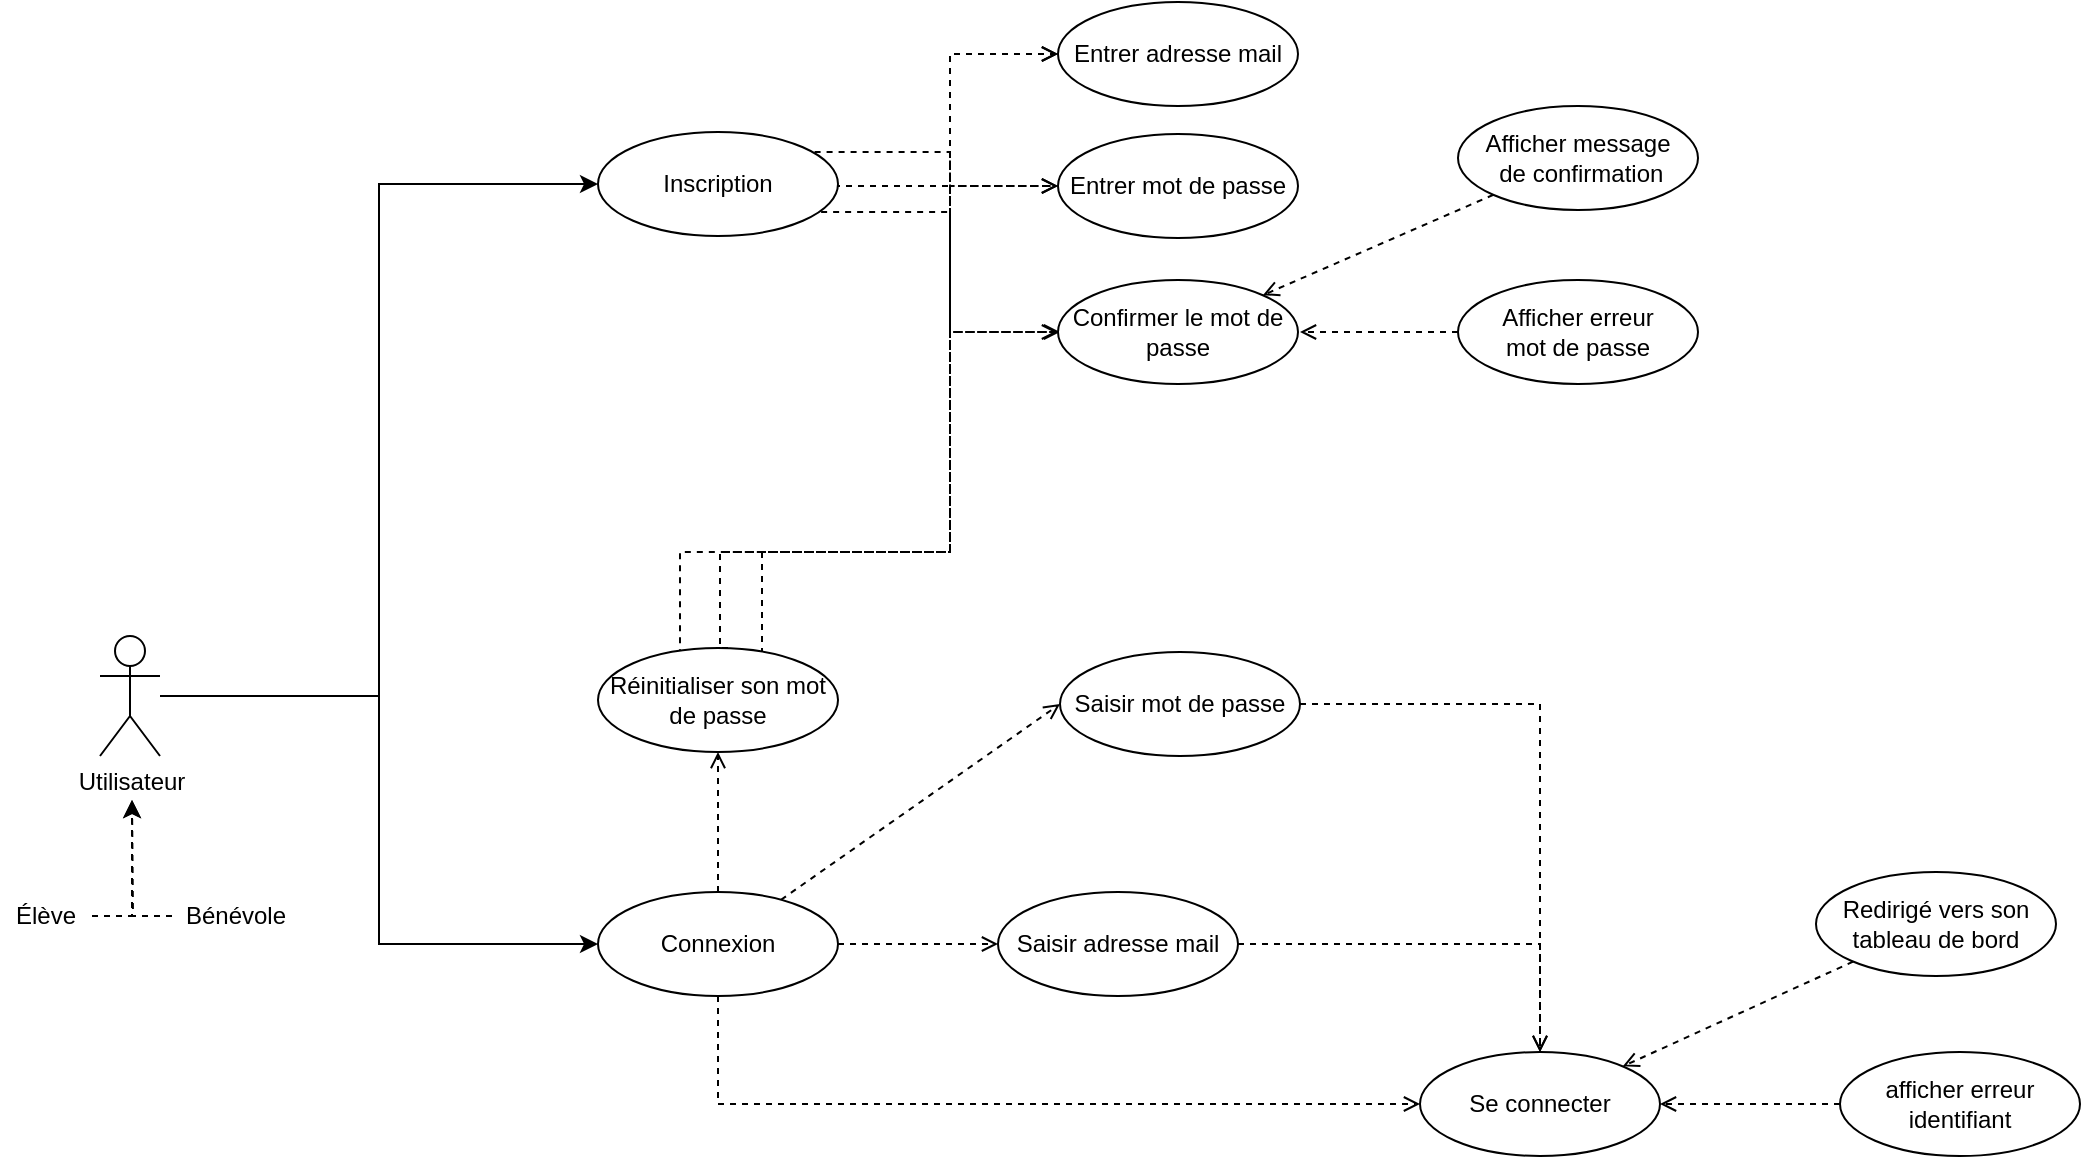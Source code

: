 <mxfile version="20.8.23" type="github">
  <diagram name="Page-1" id="QDjx12gvEAr_1nLiNZum">
    <mxGraphModel dx="1366" dy="1925" grid="1" gridSize="10" guides="1" tooltips="1" connect="1" arrows="1" fold="1" page="1" pageScale="1" pageWidth="827" pageHeight="1169" math="0" shadow="0">
      <root>
        <mxCell id="0" />
        <mxCell id="1" parent="0" />
        <mxCell id="qoufkau0ReUvYFZ-mYJb-22" value="" style="edgeStyle=orthogonalEdgeStyle;rounded=0;orthogonalLoop=1;jettySize=auto;html=1;dashed=1;" parent="1" source="qoufkau0ReUvYFZ-mYJb-14" edge="1">
          <mxGeometry relative="1" as="geometry">
            <mxPoint x="76" y="453" as="sourcePoint" />
            <mxPoint x="96" y="394" as="targetPoint" />
          </mxGeometry>
        </mxCell>
        <mxCell id="qoufkau0ReUvYFZ-mYJb-14" value="Élève" style="text;html=1;strokeColor=none;fillColor=none;align=center;verticalAlign=middle;whiteSpace=wrap;rounded=0;" parent="1" vertex="1">
          <mxGeometry x="30" y="437" width="46" height="30" as="geometry" />
        </mxCell>
        <mxCell id="qoufkau0ReUvYFZ-mYJb-21" value="" style="edgeStyle=orthogonalEdgeStyle;rounded=0;orthogonalLoop=1;jettySize=auto;html=1;dashed=1;exitX=0;exitY=0.5;exitDx=0;exitDy=0;" parent="1" source="qoufkau0ReUvYFZ-mYJb-15" edge="1">
          <mxGeometry relative="1" as="geometry">
            <mxPoint x="116" y="459" as="sourcePoint" />
            <mxPoint x="96" y="394" as="targetPoint" />
          </mxGeometry>
        </mxCell>
        <mxCell id="qoufkau0ReUvYFZ-mYJb-15" value="Bénévole" style="text;html=1;strokeColor=none;fillColor=none;align=center;verticalAlign=middle;whiteSpace=wrap;rounded=0;" parent="1" vertex="1">
          <mxGeometry x="116" y="437" width="64" height="30" as="geometry" />
        </mxCell>
        <mxCell id="DDmF5A7Nu_7fD2NKJbPf-5" style="edgeStyle=orthogonalEdgeStyle;rounded=0;orthogonalLoop=1;jettySize=auto;html=1;entryX=0;entryY=0.5;entryDx=0;entryDy=0;" edge="1" parent="1" source="qoufkau0ReUvYFZ-mYJb-1" target="DDmF5A7Nu_7fD2NKJbPf-2">
          <mxGeometry relative="1" as="geometry" />
        </mxCell>
        <mxCell id="DDmF5A7Nu_7fD2NKJbPf-6" style="edgeStyle=orthogonalEdgeStyle;rounded=0;orthogonalLoop=1;jettySize=auto;html=1;entryX=0;entryY=0.5;entryDx=0;entryDy=0;" edge="1" parent="1" source="qoufkau0ReUvYFZ-mYJb-1" target="DDmF5A7Nu_7fD2NKJbPf-3">
          <mxGeometry relative="1" as="geometry" />
        </mxCell>
        <mxCell id="qoufkau0ReUvYFZ-mYJb-1" value="Actor" style="shape=umlActor;verticalLabelPosition=bottom;verticalAlign=top;outlineConnect=0;labelPosition=center;align=center;html=1;shadow=0;overflow=visible;noLabel=1;" parent="1" vertex="1">
          <mxGeometry x="80" y="312" width="30" height="60" as="geometry" />
        </mxCell>
        <mxCell id="DDmF5A7Nu_7fD2NKJbPf-1" value="Utilisateur" style="text;html=1;strokeColor=none;fillColor=none;align=center;verticalAlign=middle;whiteSpace=wrap;rounded=0;" vertex="1" parent="1">
          <mxGeometry x="66" y="370" width="60" height="30" as="geometry" />
        </mxCell>
        <mxCell id="DDmF5A7Nu_7fD2NKJbPf-26" value="" style="edgeStyle=none;rounded=0;orthogonalLoop=1;jettySize=auto;html=1;dashed=1;strokeColor=default;fontColor=#000000;endArrow=open;endFill=0;exitX=0.5;exitY=0;exitDx=0;exitDy=0;" edge="1" parent="1" source="DDmF5A7Nu_7fD2NKJbPf-2" target="DDmF5A7Nu_7fD2NKJbPf-25">
          <mxGeometry relative="1" as="geometry" />
        </mxCell>
        <mxCell id="DDmF5A7Nu_7fD2NKJbPf-29" style="edgeStyle=orthogonalEdgeStyle;rounded=0;orthogonalLoop=1;jettySize=auto;html=1;entryX=0;entryY=0.5;entryDx=0;entryDy=0;dashed=1;strokeColor=default;fontColor=#000000;endArrow=open;endFill=0;exitX=0.5;exitY=1;exitDx=0;exitDy=0;" edge="1" parent="1" source="DDmF5A7Nu_7fD2NKJbPf-2" target="DDmF5A7Nu_7fD2NKJbPf-14">
          <mxGeometry relative="1" as="geometry" />
        </mxCell>
        <mxCell id="DDmF5A7Nu_7fD2NKJbPf-30" style="edgeStyle=none;rounded=0;orthogonalLoop=1;jettySize=auto;html=1;dashed=1;strokeColor=default;fontColor=#000000;endArrow=open;endFill=0;" edge="1" parent="1" source="DDmF5A7Nu_7fD2NKJbPf-2" target="DDmF5A7Nu_7fD2NKJbPf-8">
          <mxGeometry relative="1" as="geometry" />
        </mxCell>
        <mxCell id="DDmF5A7Nu_7fD2NKJbPf-31" style="edgeStyle=none;rounded=0;orthogonalLoop=1;jettySize=auto;html=1;entryX=0;entryY=0.5;entryDx=0;entryDy=0;dashed=1;strokeColor=default;fontColor=#000000;endArrow=open;endFill=0;" edge="1" parent="1" source="DDmF5A7Nu_7fD2NKJbPf-2" target="DDmF5A7Nu_7fD2NKJbPf-12">
          <mxGeometry relative="1" as="geometry" />
        </mxCell>
        <mxCell id="DDmF5A7Nu_7fD2NKJbPf-2" value="Connexion" style="ellipse;whiteSpace=wrap;html=1;" vertex="1" parent="1">
          <mxGeometry x="329" y="440" width="120" height="52" as="geometry" />
        </mxCell>
        <mxCell id="DDmF5A7Nu_7fD2NKJbPf-35" value="" style="edgeStyle=orthogonalEdgeStyle;rounded=0;orthogonalLoop=1;jettySize=auto;html=1;dashed=1;strokeColor=default;fontColor=#000000;endArrow=open;endFill=0;entryX=0;entryY=0.5;entryDx=0;entryDy=0;exitX=1;exitY=0.5;exitDx=0;exitDy=0;" edge="1" parent="1" target="DDmF5A7Nu_7fD2NKJbPf-44">
          <mxGeometry relative="1" as="geometry">
            <mxPoint x="448.0" y="86.0" as="sourcePoint" />
            <mxPoint x="565.0" y="21.0" as="targetPoint" />
            <Array as="points">
              <mxPoint x="448" y="87" />
              <mxPoint x="505" y="87" />
              <mxPoint x="505" y="21" />
            </Array>
          </mxGeometry>
        </mxCell>
        <mxCell id="DDmF5A7Nu_7fD2NKJbPf-46" style="edgeStyle=orthogonalEdgeStyle;rounded=0;orthogonalLoop=1;jettySize=auto;html=1;dashed=1;strokeColor=default;fontColor=#000000;endArrow=open;endFill=0;entryX=0;entryY=0.5;entryDx=0;entryDy=0;" edge="1" parent="1" target="DDmF5A7Nu_7fD2NKJbPf-45">
          <mxGeometry relative="1" as="geometry">
            <mxPoint x="437.294" y="70" as="sourcePoint" />
            <mxPoint x="558" y="87" as="targetPoint" />
            <Array as="points">
              <mxPoint x="505" y="70" />
              <mxPoint x="505" y="87" />
            </Array>
          </mxGeometry>
        </mxCell>
        <mxCell id="DDmF5A7Nu_7fD2NKJbPf-47" style="edgeStyle=orthogonalEdgeStyle;rounded=0;orthogonalLoop=1;jettySize=auto;html=1;entryX=0;entryY=0.5;entryDx=0;entryDy=0;dashed=1;strokeColor=default;fontColor=#000000;endArrow=open;endFill=0;" edge="1" parent="1">
          <mxGeometry relative="1" as="geometry">
            <mxPoint x="440.559" y="100" as="sourcePoint" />
            <mxPoint x="560.0" y="160" as="targetPoint" />
            <Array as="points">
              <mxPoint x="505" y="100" />
              <mxPoint x="505" y="160" />
            </Array>
          </mxGeometry>
        </mxCell>
        <mxCell id="DDmF5A7Nu_7fD2NKJbPf-3" value="Inscription" style="ellipse;whiteSpace=wrap;html=1;" vertex="1" parent="1">
          <mxGeometry x="329" y="60" width="120" height="52" as="geometry" />
        </mxCell>
        <mxCell id="DDmF5A7Nu_7fD2NKJbPf-32" style="edgeStyle=orthogonalEdgeStyle;rounded=0;orthogonalLoop=1;jettySize=auto;html=1;entryX=0.5;entryY=0;entryDx=0;entryDy=0;dashed=1;strokeColor=default;fontColor=#000000;endArrow=open;endFill=0;" edge="1" parent="1" source="DDmF5A7Nu_7fD2NKJbPf-8" target="DDmF5A7Nu_7fD2NKJbPf-14">
          <mxGeometry relative="1" as="geometry" />
        </mxCell>
        <mxCell id="DDmF5A7Nu_7fD2NKJbPf-8" value="Saisir adresse mail" style="ellipse;whiteSpace=wrap;html=1;" vertex="1" parent="1">
          <mxGeometry x="529" y="440" width="120" height="52" as="geometry" />
        </mxCell>
        <mxCell id="DDmF5A7Nu_7fD2NKJbPf-43" style="edgeStyle=orthogonalEdgeStyle;rounded=0;orthogonalLoop=1;jettySize=auto;html=1;entryX=0.5;entryY=0;entryDx=0;entryDy=0;dashed=1;strokeColor=default;fontColor=#000000;endArrow=open;endFill=0;" edge="1" parent="1" source="DDmF5A7Nu_7fD2NKJbPf-12" target="DDmF5A7Nu_7fD2NKJbPf-14">
          <mxGeometry relative="1" as="geometry" />
        </mxCell>
        <mxCell id="DDmF5A7Nu_7fD2NKJbPf-12" value="Saisir mot de passe" style="ellipse;whiteSpace=wrap;html=1;" vertex="1" parent="1">
          <mxGeometry x="560" y="320" width="120" height="52" as="geometry" />
        </mxCell>
        <mxCell id="DDmF5A7Nu_7fD2NKJbPf-14" value="Se connecter" style="ellipse;whiteSpace=wrap;html=1;" vertex="1" parent="1">
          <mxGeometry x="740" y="520" width="120" height="52" as="geometry" />
        </mxCell>
        <mxCell id="DDmF5A7Nu_7fD2NKJbPf-24" value="" style="edgeStyle=none;rounded=0;orthogonalLoop=1;jettySize=auto;html=1;dashed=1;strokeColor=default;fontColor=#000000;endArrow=open;endFill=0;entryX=1;entryY=0.5;entryDx=0;entryDy=0;" edge="1" parent="1" source="DDmF5A7Nu_7fD2NKJbPf-22" target="DDmF5A7Nu_7fD2NKJbPf-14">
          <mxGeometry relative="1" as="geometry">
            <mxPoint x="881" y="376" as="targetPoint" />
          </mxGeometry>
        </mxCell>
        <mxCell id="DDmF5A7Nu_7fD2NKJbPf-22" value="afficher erreur identifiant" style="ellipse;whiteSpace=wrap;html=1;" vertex="1" parent="1">
          <mxGeometry x="950" y="520" width="120" height="52" as="geometry" />
        </mxCell>
        <mxCell id="DDmF5A7Nu_7fD2NKJbPf-48" style="edgeStyle=orthogonalEdgeStyle;rounded=0;orthogonalLoop=1;jettySize=auto;html=1;entryX=0;entryY=0.5;entryDx=0;entryDy=0;dashed=1;strokeColor=default;fontColor=#000000;endArrow=open;endFill=0;exitX=0.5;exitY=0;exitDx=0;exitDy=0;" edge="1" parent="1">
          <mxGeometry relative="1" as="geometry">
            <mxPoint x="394" y="318" as="sourcePoint" />
            <mxPoint x="559.0" y="87" as="targetPoint" />
            <Array as="points">
              <mxPoint x="390" y="318" />
              <mxPoint x="390" y="270" />
              <mxPoint x="505" y="270" />
              <mxPoint x="505" y="87" />
            </Array>
          </mxGeometry>
        </mxCell>
        <mxCell id="DDmF5A7Nu_7fD2NKJbPf-49" style="edgeStyle=orthogonalEdgeStyle;rounded=0;orthogonalLoop=1;jettySize=auto;html=1;entryX=0;entryY=0.5;entryDx=0;entryDy=0;dashed=1;strokeColor=default;fontColor=#000000;endArrow=open;endFill=0;exitX=0.5;exitY=0;exitDx=0;exitDy=0;" edge="1" parent="1" target="DDmF5A7Nu_7fD2NKJbPf-44">
          <mxGeometry relative="1" as="geometry">
            <mxPoint x="384" y="318" as="sourcePoint" />
            <mxPoint x="560.0" y="21.0" as="targetPoint" />
            <Array as="points">
              <mxPoint x="384" y="330" />
              <mxPoint x="411" y="330" />
              <mxPoint x="411" y="270" />
              <mxPoint x="505" y="270" />
              <mxPoint x="505" y="21" />
            </Array>
          </mxGeometry>
        </mxCell>
        <mxCell id="DDmF5A7Nu_7fD2NKJbPf-51" style="edgeStyle=orthogonalEdgeStyle;rounded=0;orthogonalLoop=1;jettySize=auto;html=1;entryX=0;entryY=0.5;entryDx=0;entryDy=0;dashed=1;strokeColor=default;fontColor=#000000;endArrow=open;endFill=0;exitX=0.724;exitY=0.083;exitDx=0;exitDy=0;exitPerimeter=0;" edge="1" parent="1">
          <mxGeometry relative="1" as="geometry">
            <mxPoint x="407.88" y="322.316" as="sourcePoint" />
            <mxPoint x="559.0" y="160" as="targetPoint" />
            <Array as="points">
              <mxPoint x="408" y="330" />
              <mxPoint x="370" y="330" />
              <mxPoint x="370" y="270" />
              <mxPoint x="505" y="270" />
              <mxPoint x="505" y="160" />
            </Array>
          </mxGeometry>
        </mxCell>
        <mxCell id="DDmF5A7Nu_7fD2NKJbPf-25" value="Réinitialiser son mot de passe" style="ellipse;whiteSpace=wrap;html=1;" vertex="1" parent="1">
          <mxGeometry x="329" y="318" width="120" height="52" as="geometry" />
        </mxCell>
        <mxCell id="DDmF5A7Nu_7fD2NKJbPf-28" style="edgeStyle=none;rounded=0;orthogonalLoop=1;jettySize=auto;html=1;dashed=1;strokeColor=default;fontColor=#000000;endArrow=open;endFill=0;" edge="1" parent="1" source="DDmF5A7Nu_7fD2NKJbPf-27" target="DDmF5A7Nu_7fD2NKJbPf-14">
          <mxGeometry relative="1" as="geometry" />
        </mxCell>
        <mxCell id="DDmF5A7Nu_7fD2NKJbPf-27" value="Redirigé vers son tableau de bord" style="ellipse;whiteSpace=wrap;html=1;" vertex="1" parent="1">
          <mxGeometry x="938" y="430" width="120" height="52" as="geometry" />
        </mxCell>
        <mxCell id="DDmF5A7Nu_7fD2NKJbPf-34" value="Confirmer le mot de passe" style="ellipse;whiteSpace=wrap;html=1;" vertex="1" parent="1">
          <mxGeometry x="559" y="134" width="120" height="52" as="geometry" />
        </mxCell>
        <mxCell id="DDmF5A7Nu_7fD2NKJbPf-52" style="edgeStyle=orthogonalEdgeStyle;rounded=0;orthogonalLoop=1;jettySize=auto;html=1;dashed=1;strokeColor=default;fontColor=#000000;endArrow=open;endFill=0;" edge="1" parent="1" source="DDmF5A7Nu_7fD2NKJbPf-41">
          <mxGeometry relative="1" as="geometry">
            <mxPoint x="680" y="160" as="targetPoint" />
          </mxGeometry>
        </mxCell>
        <mxCell id="DDmF5A7Nu_7fD2NKJbPf-41" value="&lt;div&gt;Afficher erreur &lt;br&gt;&lt;/div&gt;&lt;div&gt;mot de passe&lt;/div&gt;" style="ellipse;whiteSpace=wrap;html=1;" vertex="1" parent="1">
          <mxGeometry x="759" y="134" width="120" height="52" as="geometry" />
        </mxCell>
        <mxCell id="DDmF5A7Nu_7fD2NKJbPf-44" value="Entrer adresse mail" style="ellipse;whiteSpace=wrap;html=1;" vertex="1" parent="1">
          <mxGeometry x="559" y="-5" width="120" height="52" as="geometry" />
        </mxCell>
        <mxCell id="DDmF5A7Nu_7fD2NKJbPf-45" value="Entrer mot de passe" style="ellipse;whiteSpace=wrap;html=1;" vertex="1" parent="1">
          <mxGeometry x="559" y="61" width="120" height="52" as="geometry" />
        </mxCell>
        <mxCell id="DDmF5A7Nu_7fD2NKJbPf-54" style="rounded=0;orthogonalLoop=1;jettySize=auto;html=1;entryX=1;entryY=0;entryDx=0;entryDy=0;dashed=1;strokeColor=default;fontColor=#000000;endArrow=open;endFill=0;" edge="1" parent="1" source="DDmF5A7Nu_7fD2NKJbPf-53" target="DDmF5A7Nu_7fD2NKJbPf-34">
          <mxGeometry relative="1" as="geometry" />
        </mxCell>
        <mxCell id="DDmF5A7Nu_7fD2NKJbPf-53" value="&lt;div&gt;Afficher message&lt;/div&gt;&lt;div&gt;&amp;nbsp;de confirmation&lt;/div&gt;" style="ellipse;whiteSpace=wrap;html=1;" vertex="1" parent="1">
          <mxGeometry x="759" y="47" width="120" height="52" as="geometry" />
        </mxCell>
      </root>
    </mxGraphModel>
  </diagram>
</mxfile>
